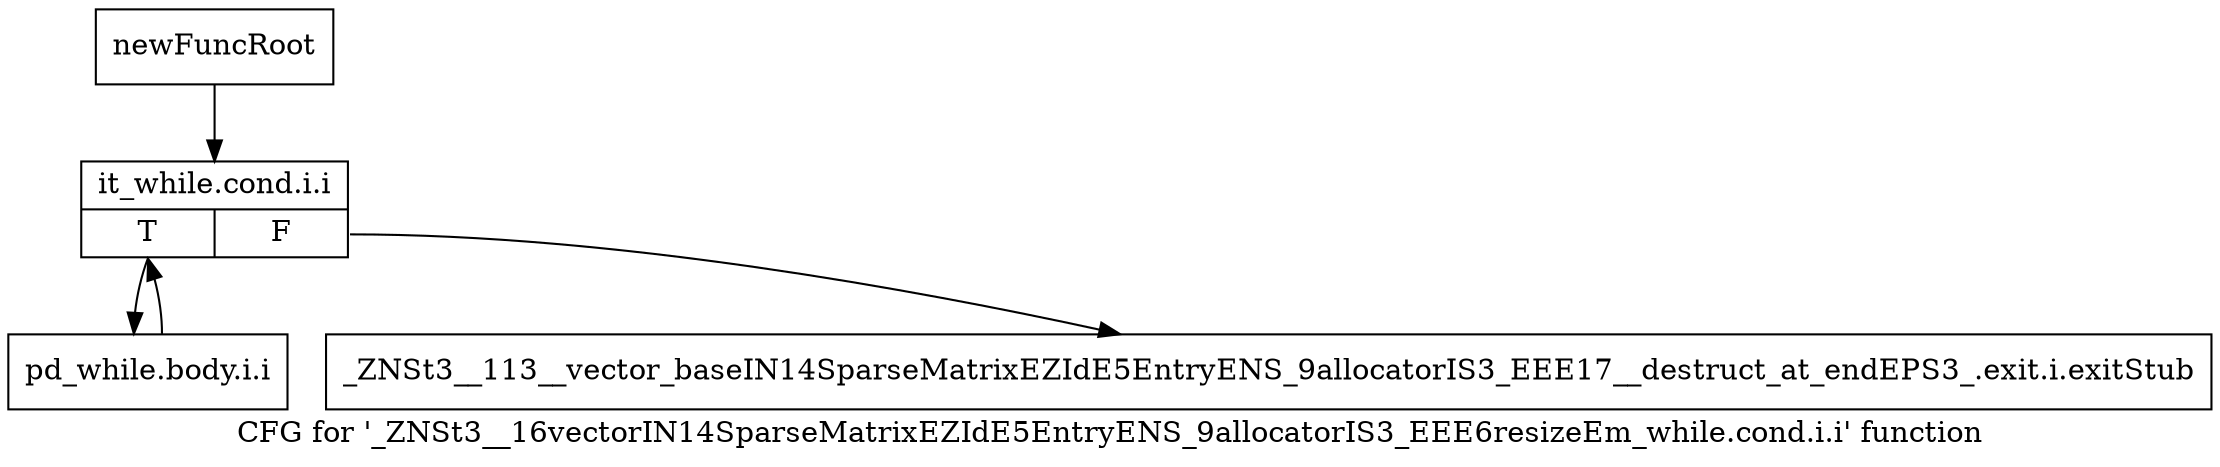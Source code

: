 digraph "CFG for '_ZNSt3__16vectorIN14SparseMatrixEZIdE5EntryENS_9allocatorIS3_EEE6resizeEm_while.cond.i.i' function" {
	label="CFG for '_ZNSt3__16vectorIN14SparseMatrixEZIdE5EntryENS_9allocatorIS3_EEE6resizeEm_while.cond.i.i' function";

	Node0x9708d00 [shape=record,label="{newFuncRoot}"];
	Node0x9708d00 -> Node0x9708da0;
	Node0x9708d50 [shape=record,label="{_ZNSt3__113__vector_baseIN14SparseMatrixEZIdE5EntryENS_9allocatorIS3_EEE17__destruct_at_endEPS3_.exit.i.exitStub}"];
	Node0x9708da0 [shape=record,label="{it_while.cond.i.i|{<s0>T|<s1>F}}"];
	Node0x9708da0:s0 -> Node0x9708df0;
	Node0x9708da0:s1 -> Node0x9708d50;
	Node0x9708df0 [shape=record,label="{pd_while.body.i.i}"];
	Node0x9708df0 -> Node0x9708da0;
}
